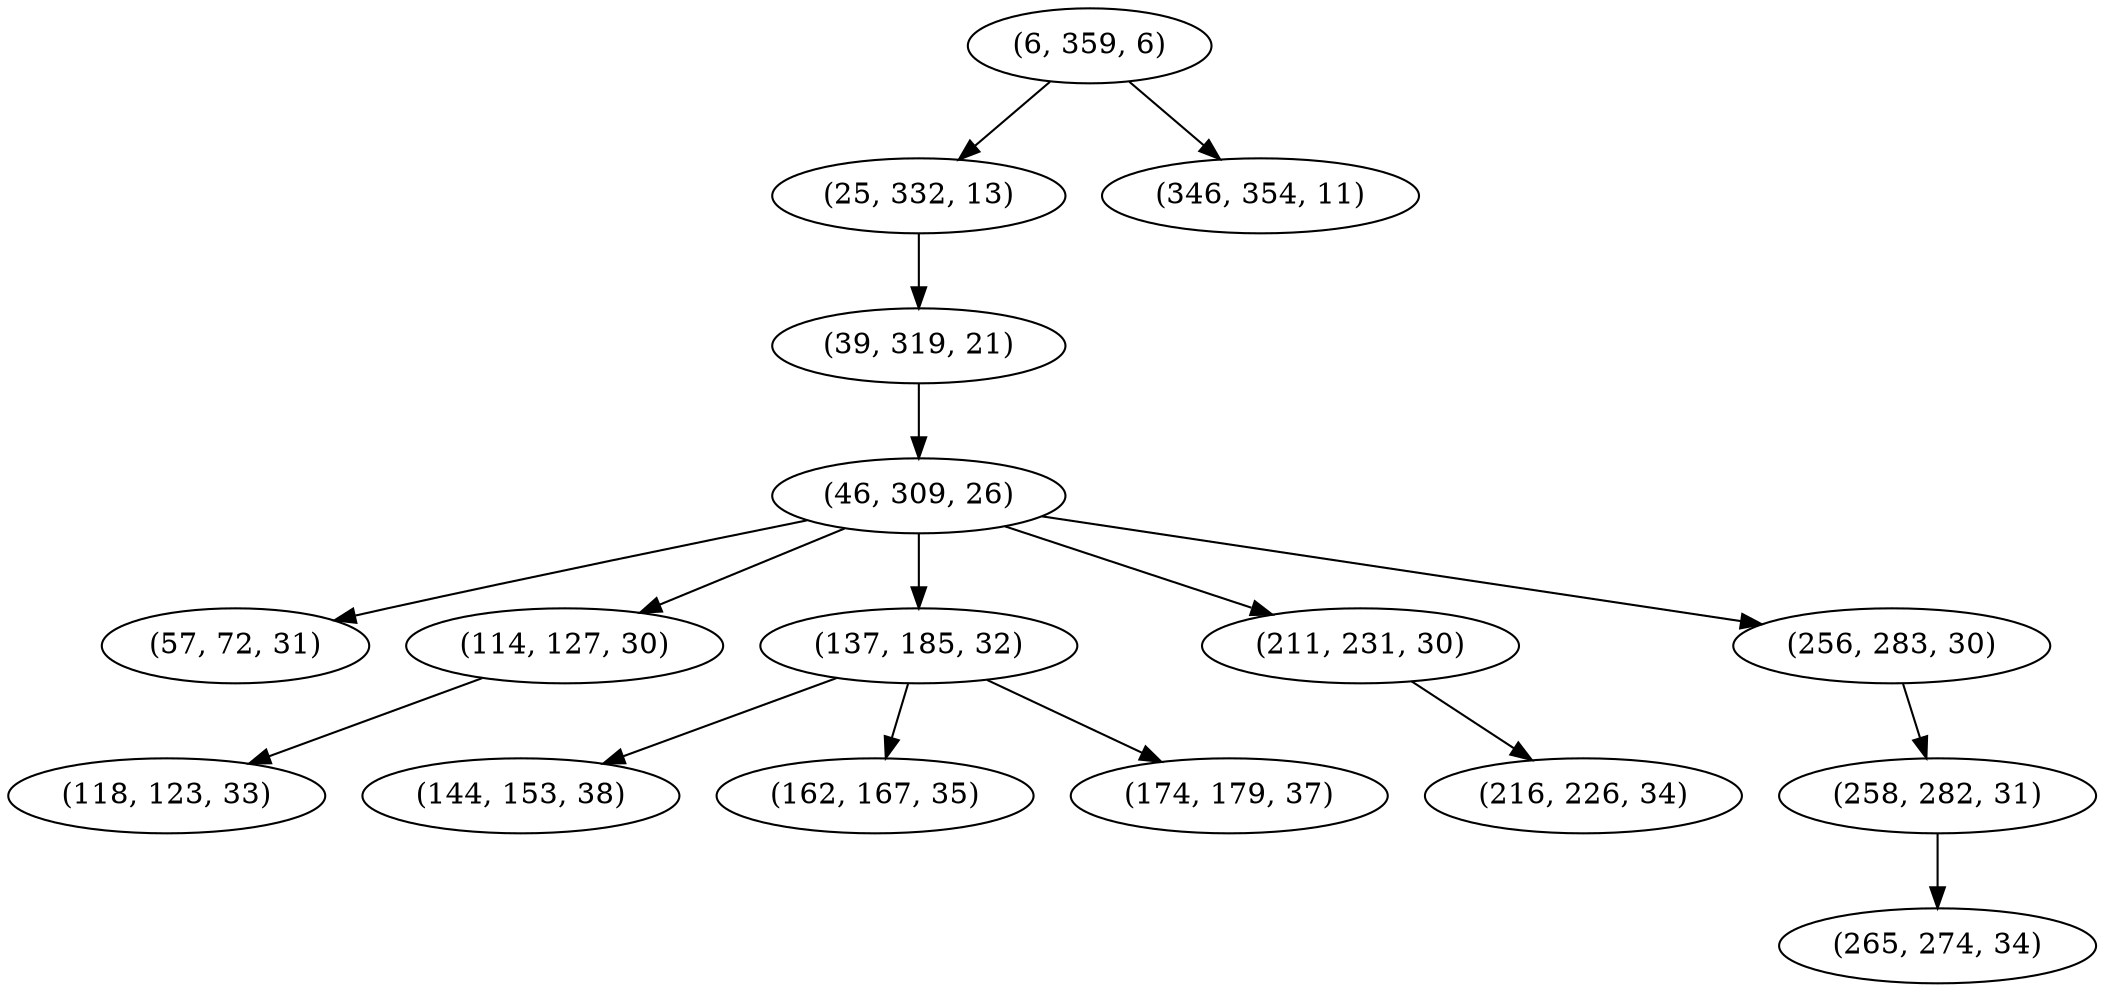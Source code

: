 digraph tree {
    "(6, 359, 6)";
    "(25, 332, 13)";
    "(39, 319, 21)";
    "(46, 309, 26)";
    "(57, 72, 31)";
    "(114, 127, 30)";
    "(118, 123, 33)";
    "(137, 185, 32)";
    "(144, 153, 38)";
    "(162, 167, 35)";
    "(174, 179, 37)";
    "(211, 231, 30)";
    "(216, 226, 34)";
    "(256, 283, 30)";
    "(258, 282, 31)";
    "(265, 274, 34)";
    "(346, 354, 11)";
    "(6, 359, 6)" -> "(25, 332, 13)";
    "(6, 359, 6)" -> "(346, 354, 11)";
    "(25, 332, 13)" -> "(39, 319, 21)";
    "(39, 319, 21)" -> "(46, 309, 26)";
    "(46, 309, 26)" -> "(57, 72, 31)";
    "(46, 309, 26)" -> "(114, 127, 30)";
    "(46, 309, 26)" -> "(137, 185, 32)";
    "(46, 309, 26)" -> "(211, 231, 30)";
    "(46, 309, 26)" -> "(256, 283, 30)";
    "(114, 127, 30)" -> "(118, 123, 33)";
    "(137, 185, 32)" -> "(144, 153, 38)";
    "(137, 185, 32)" -> "(162, 167, 35)";
    "(137, 185, 32)" -> "(174, 179, 37)";
    "(211, 231, 30)" -> "(216, 226, 34)";
    "(256, 283, 30)" -> "(258, 282, 31)";
    "(258, 282, 31)" -> "(265, 274, 34)";
}
